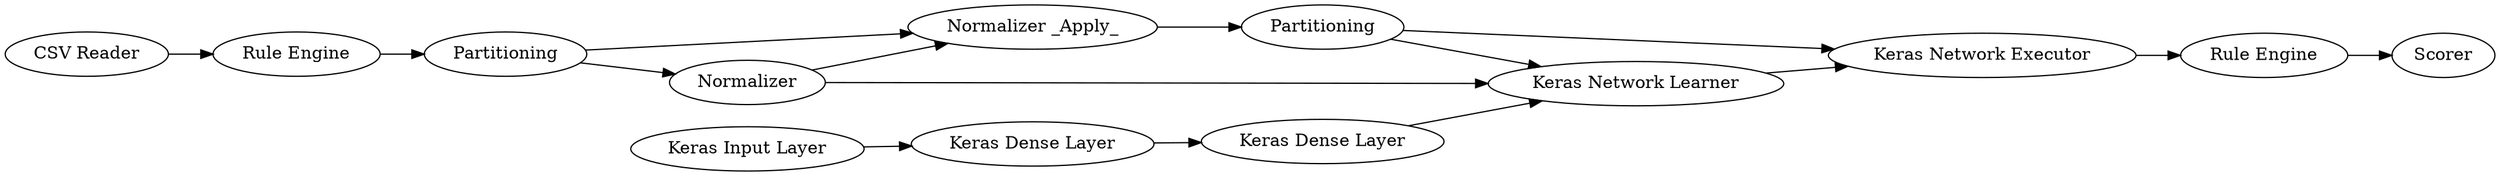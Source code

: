 digraph {
	24 -> 26
	20 -> 26
	21 -> 24
	18 -> 19
	1 -> 18
	17 -> 24
	20 -> 24
	15 -> 16
	22 -> 20
	19 -> 22
	23 -> 25
	21 -> 22
	19 -> 21
	26 -> 23
	16 -> 17
	16 [label="Keras Dense Layer"]
	24 [label="Keras Network Learner"]
	20 [label=Partitioning]
	1 [label="CSV Reader"]
	22 [label="Normalizer _Apply_"]
	23 [label="Rule Engine"]
	18 [label="Rule Engine"]
	21 [label=Normalizer]
	26 [label="Keras Network Executor"]
	15 [label="Keras Input Layer"]
	25 [label=Scorer]
	17 [label="Keras Dense Layer"]
	19 [label=Partitioning]
	rankdir=LR
}

